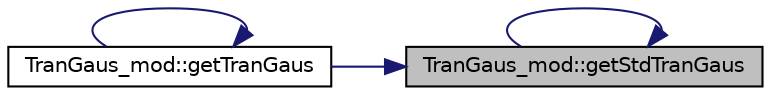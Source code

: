 digraph "TranGaus_mod::getStdTranGaus"
{
 // LATEX_PDF_SIZE
  edge [fontname="Helvetica",fontsize="10",labelfontname="Helvetica",labelfontsize="10"];
  node [fontname="Helvetica",fontsize="10",shape=record];
  rankdir="RL";
  Node1 [label="TranGaus_mod::getStdTranGaus",height=0.2,width=0.4,color="black", fillcolor="grey75", style="filled", fontcolor="black",tooltip="Return a pseudorandom number from a truncated Standard Gaussian distribution. Example:"];
  Node1 -> Node1 [dir="back",color="midnightblue",fontsize="10",style="solid",fontname="Helvetica"];
  Node1 -> Node2 [dir="back",color="midnightblue",fontsize="10",style="solid",fontname="Helvetica"];
  Node2 [label="TranGaus_mod::getTranGaus",height=0.2,width=0.4,color="black", fillcolor="white", style="filled",URL="$namespaceTranGaus__mod.html#a13943af1825730b58b5eed5708d454ba",tooltip="Return a pseudorandom number from a truncated (normalized) Gaussian distribution. Example:"];
  Node2 -> Node2 [dir="back",color="midnightblue",fontsize="10",style="solid",fontname="Helvetica"];
}
